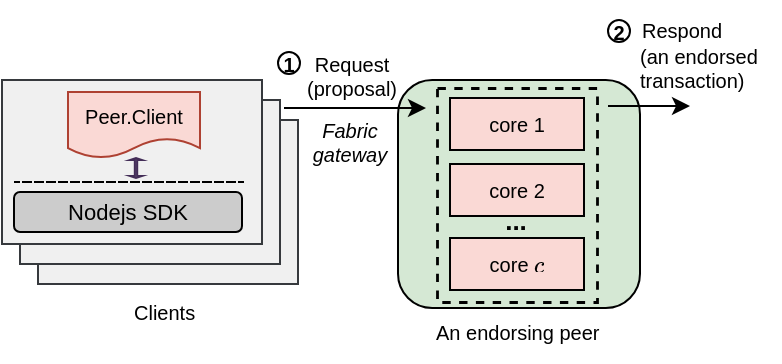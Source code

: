 <mxfile version="21.1.2" type="device">
  <diagram id="aW8BC6xyf7XYzy20FpQa" name="Page-1">
    <mxGraphModel dx="1027" dy="629" grid="1" gridSize="10" guides="1" tooltips="1" connect="1" arrows="1" fold="1" page="1" pageScale="1" pageWidth="827" pageHeight="1169" math="1" shadow="0">
      <root>
        <mxCell id="0" />
        <mxCell id="1" parent="0" />
        <mxCell id="qKfENgX-lE7Lz8fzQS4i-13" value="" style="rounded=0;whiteSpace=wrap;html=1;fillColor=#F0F0F0;strokeColor=#36393d;" parent="1" vertex="1">
          <mxGeometry x="224" y="326" width="130" height="82" as="geometry" />
        </mxCell>
        <mxCell id="qKfENgX-lE7Lz8fzQS4i-1" value="" style="rounded=0;whiteSpace=wrap;html=1;fillColor=#F0F0F0;strokeColor=#36393d;" parent="1" vertex="1">
          <mxGeometry x="215" y="316" width="130" height="82" as="geometry" />
        </mxCell>
        <mxCell id="qKfENgX-lE7Lz8fzQS4i-7" value="" style="rounded=0;whiteSpace=wrap;html=1;fillColor=#F0F0F0;strokeColor=#36393d;" parent="1" vertex="1">
          <mxGeometry x="206" y="306" width="130" height="82" as="geometry" />
        </mxCell>
        <mxCell id="qKfENgX-lE7Lz8fzQS4i-8" value="Nodejs SDK" style="rounded=1;whiteSpace=wrap;html=1;fontSize=11;fillColor=#CCCCCC;strokeColor=#000000;" parent="1" vertex="1">
          <mxGeometry x="212" y="362" width="114" height="20" as="geometry" />
        </mxCell>
        <mxCell id="qKfENgX-lE7Lz8fzQS4i-9" value="" style="endArrow=none;dashed=1;html=1;rounded=0;fontColor=#000000;shape=link;sketch=0;width=0;" parent="1" edge="1">
          <mxGeometry width="50" height="50" relative="1" as="geometry">
            <mxPoint x="327" y="357.0" as="sourcePoint" />
            <mxPoint x="212" y="357.0" as="targetPoint" />
          </mxGeometry>
        </mxCell>
        <mxCell id="qKfENgX-lE7Lz8fzQS4i-10" value="" style="html=1;shadow=0;dashed=0;align=center;verticalAlign=middle;shape=mxgraph.arrows2.twoWayArrow;dy=0.8;dx=1.0;fontColor=#ffffff;strokeColor=#432D57;fillColor=#76608a;direction=south;" parent="1" vertex="1">
          <mxGeometry x="270" y="345" width="6" height="10" as="geometry" />
        </mxCell>
        <mxCell id="qKfENgX-lE7Lz8fzQS4i-11" value="&lt;font style=&quot;font-size: 10px;&quot;&gt;Peer.Client&lt;/font&gt;" style="shape=document;whiteSpace=wrap;html=1;boundedLbl=1;fillColor=#fad9d5;strokeColor=#ae4132;" parent="1" vertex="1">
          <mxGeometry x="239" y="312" width="66" height="33" as="geometry" />
        </mxCell>
        <mxCell id="qKfENgX-lE7Lz8fzQS4i-15" value="" style="rounded=1;whiteSpace=wrap;html=1;fillColor=#D5E8D4;shadow=0;" parent="1" vertex="1">
          <mxGeometry x="404" y="306" width="121" height="114" as="geometry" />
        </mxCell>
        <mxCell id="qKfENgX-lE7Lz8fzQS4i-42" value="&lt;font style=&quot;font-size: 10px;&quot;&gt;core 1&lt;/font&gt;" style="rounded=0;whiteSpace=wrap;html=1;fillColor=#FAD9D5;strokeColor=#000000;" parent="1" vertex="1">
          <mxGeometry x="430" y="315" width="67" height="26" as="geometry" />
        </mxCell>
        <mxCell id="qKfENgX-lE7Lz8fzQS4i-61" value="" style="endArrow=classic;html=1;rounded=0;fontSize=10;curved=1;" parent="1" edge="1">
          <mxGeometry width="50" height="50" relative="1" as="geometry">
            <mxPoint x="347" y="320" as="sourcePoint" />
            <mxPoint x="418" y="320" as="targetPoint" />
          </mxGeometry>
        </mxCell>
        <mxCell id="qKfENgX-lE7Lz8fzQS4i-62" value="1" style="ellipse;whiteSpace=wrap;html=1;aspect=fixed;fontSize=10;strokeColor=#000000;fillColor=#FFFFFF;fontStyle=1" parent="1" vertex="1">
          <mxGeometry x="344" y="292" width="11" height="11" as="geometry" />
        </mxCell>
        <mxCell id="qKfENgX-lE7Lz8fzQS4i-73" value="&lt;font color=&quot;#000000&quot;&gt;Request &lt;br&gt;(proposal)&lt;/font&gt;" style="text;html=1;strokeColor=none;fillColor=none;align=center;verticalAlign=middle;whiteSpace=wrap;rounded=0;shadow=0;fontSize=10;fontColor=#0000CC;" parent="1" vertex="1">
          <mxGeometry x="341" y="289" width="80" height="30" as="geometry" />
        </mxCell>
        <mxCell id="qKfENgX-lE7Lz8fzQS4i-74" value="" style="endArrow=classic;html=1;rounded=0;fontSize=10;fontColor=#000000;curved=1;" parent="1" edge="1">
          <mxGeometry width="50" height="50" relative="1" as="geometry">
            <mxPoint x="509" y="319" as="sourcePoint" />
            <mxPoint x="550" y="319" as="targetPoint" />
          </mxGeometry>
        </mxCell>
        <mxCell id="qKfENgX-lE7Lz8fzQS4i-75" value="2" style="ellipse;whiteSpace=wrap;html=1;aspect=fixed;fontSize=10;strokeColor=#000000;fillColor=#FFFFFF;fontStyle=1" parent="1" vertex="1">
          <mxGeometry x="509" y="276" width="11" height="11" as="geometry" />
        </mxCell>
        <mxCell id="qKfENgX-lE7Lz8fzQS4i-78" value="(an endorsed &#xa;transaction)" style="text;strokeColor=none;fillColor=none;align=left;verticalAlign=middle;spacingLeft=4;spacingRight=4;overflow=hidden;points=[[0,0.5],[1,0.5]];portConstraint=eastwest;rotatable=0;fontSize=10;fontColor=#000000;" parent="1" vertex="1">
          <mxGeometry x="519" y="285" width="76" height="30" as="geometry" />
        </mxCell>
        <mxCell id="D1b6CC4PXVBS12xehJpQ-1" value="&lt;font color=&quot;#000000&quot;&gt;&lt;i&gt;Fabric&lt;br&gt;gateway&lt;/i&gt;&lt;/font&gt;" style="text;html=1;strokeColor=none;fillColor=none;align=center;verticalAlign=middle;whiteSpace=wrap;rounded=0;shadow=0;fontSize=10;fontColor=#0000CC;" parent="1" vertex="1">
          <mxGeometry x="340" y="322" width="80" height="30" as="geometry" />
        </mxCell>
        <mxCell id="nLyv_cM34O3O0g81KhTM-1" value="&lt;font style=&quot;font-size: 10px;&quot;&gt;core 2&lt;/font&gt;" style="rounded=0;whiteSpace=wrap;html=1;fillColor=#FAD9D5;strokeColor=#000000;" parent="1" vertex="1">
          <mxGeometry x="430" y="348" width="67" height="26" as="geometry" />
        </mxCell>
        <mxCell id="nLyv_cM34O3O0g81KhTM-2" value="&lt;font style=&quot;font-size: 10px;&quot;&gt;core &lt;svg style=&quot;vertical-align: -0.025ex;&quot; xmlns:xlink=&quot;http://www.w3.org/1999/xlink&quot; viewBox=&quot;0 -442 433 453&quot; role=&quot;img&quot; height=&quot;1.025ex&quot; width=&quot;0.98ex&quot; xmlns=&quot;http://www.w3.org/2000/svg&quot;&gt;&lt;defs&gt;&lt;path d=&quot;M34 159Q34 268 120 355T306 442Q362 442 394 418T427 355Q427 326 408 306T360 285Q341 285 330 295T319 325T330 359T352 380T366 386H367Q367 388 361 392T340 400T306 404Q276 404 249 390Q228 381 206 359Q162 315 142 235T121 119Q121 73 147 50Q169 26 205 26H209Q321 26 394 111Q403 121 406 121Q410 121 419 112T429 98T420 83T391 55T346 25T282 0T202 -11Q127 -11 81 37T34 159Z&quot; id=&quot;MJX-2-TEX-I-1D450&quot;&gt;&lt;/path&gt;&lt;/defs&gt;&lt;g transform=&quot;scale(1,-1)&quot; stroke-width=&quot;0&quot; fill=&quot;currentColor&quot; stroke=&quot;currentColor&quot;&gt;&lt;g data-mml-node=&quot;math&quot;&gt;&lt;g data-mml-node=&quot;mi&quot;&gt;&lt;use xlink:href=&quot;#MJX-2-TEX-I-1D450&quot; data-c=&quot;1D450&quot;&gt;&lt;/use&gt;&lt;/g&gt;&lt;/g&gt;&lt;/g&gt;&lt;/svg&gt;&lt;/font&gt;" style="rounded=0;whiteSpace=wrap;html=1;fillColor=#FAD9D5;strokeColor=#000000;" parent="1" vertex="1">
          <mxGeometry x="430" y="385" width="67" height="26" as="geometry" />
        </mxCell>
        <mxCell id="nLyv_cM34O3O0g81KhTM-4" value="&lt;b&gt;&lt;font style=&quot;font-size: 13px;&quot;&gt;...&lt;/font&gt;&lt;/b&gt;" style="text;html=1;strokeColor=none;fillColor=none;align=center;verticalAlign=middle;whiteSpace=wrap;rounded=0;fontSize=10;" parent="1" vertex="1">
          <mxGeometry x="433" y="361" width="60" height="30" as="geometry" />
        </mxCell>
        <mxCell id="nLyv_cM34O3O0g81KhTM-5" value="" style="rounded=0;whiteSpace=wrap;html=1;fillColor=none;dashed=1;strokeWidth=1.4;" parent="1" vertex="1">
          <mxGeometry x="423.5" y="310" width="80" height="107" as="geometry" />
        </mxCell>
        <mxCell id="EZA2vkf-eeMvbSpHGTNi-1" value="Respond" style="text;strokeColor=none;fillColor=none;align=left;verticalAlign=middle;spacingLeft=4;spacingRight=4;overflow=hidden;points=[[0,0.5],[1,0.5]];portConstraint=eastwest;rotatable=0;fontSize=10;fontColor=#000000;" parent="1" vertex="1">
          <mxGeometry x="520" y="266" width="58" height="30" as="geometry" />
        </mxCell>
        <mxCell id="qXrCnPMYwg_ESG51_VQg-1" value="An endorsing peer" style="text;strokeColor=none;fillColor=none;align=left;verticalAlign=middle;spacingLeft=4;spacingRight=4;overflow=hidden;points=[[0,0.5],[1,0.5]];portConstraint=eastwest;rotatable=0;fontSize=10;fontColor=#000000;" parent="1" vertex="1">
          <mxGeometry x="417" y="417" width="103" height="30" as="geometry" />
        </mxCell>
        <mxCell id="qXrCnPMYwg_ESG51_VQg-2" value="Clients" style="text;strokeColor=none;fillColor=none;align=left;verticalAlign=middle;spacingLeft=4;spacingRight=4;overflow=hidden;points=[[0,0.5],[1,0.5]];portConstraint=eastwest;rotatable=0;fontSize=10;fontColor=#000000;" parent="1" vertex="1">
          <mxGeometry x="266" y="407" width="103" height="30" as="geometry" />
        </mxCell>
      </root>
    </mxGraphModel>
  </diagram>
</mxfile>
